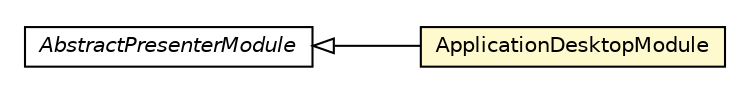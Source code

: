 #!/usr/local/bin/dot
#
# Class diagram 
# Generated by UMLGraph version R5_6-24-gf6e263 (http://www.umlgraph.org/)
#

digraph G {
	edge [fontname="Helvetica",fontsize=10,labelfontname="Helvetica",labelfontsize=10];
	node [fontname="Helvetica",fontsize=10,shape=plaintext];
	nodesep=0.25;
	ranksep=0.5;
	rankdir=LR;
	// com.gwtplatform.mvp.client.gin.AbstractPresenterModule
	c84818 [label=<<table title="com.gwtplatform.mvp.client.gin.AbstractPresenterModule" border="0" cellborder="1" cellspacing="0" cellpadding="2" port="p" href="../../../mvp/client/gin/AbstractPresenterModule.html">
		<tr><td><table border="0" cellspacing="0" cellpadding="1">
<tr><td align="center" balign="center"><font face="Helvetica-Oblique"> AbstractPresenterModule </font></td></tr>
		</table></td></tr>
		</table>>, URL="../../../mvp/client/gin/AbstractPresenterModule.html", fontname="Helvetica", fontcolor="black", fontsize=10.0];
	// com.gwtplatform.carstore.client.application.ApplicationDesktopModule
	c85005 [label=<<table title="com.gwtplatform.carstore.client.application.ApplicationDesktopModule" border="0" cellborder="1" cellspacing="0" cellpadding="2" port="p" bgcolor="lemonChiffon" href="./ApplicationDesktopModule.html">
		<tr><td><table border="0" cellspacing="0" cellpadding="1">
<tr><td align="center" balign="center"> ApplicationDesktopModule </td></tr>
		</table></td></tr>
		</table>>, URL="./ApplicationDesktopModule.html", fontname="Helvetica", fontcolor="black", fontsize=10.0];
	//com.gwtplatform.carstore.client.application.ApplicationDesktopModule extends com.gwtplatform.mvp.client.gin.AbstractPresenterModule
	c84818:p -> c85005:p [dir=back,arrowtail=empty];
}

